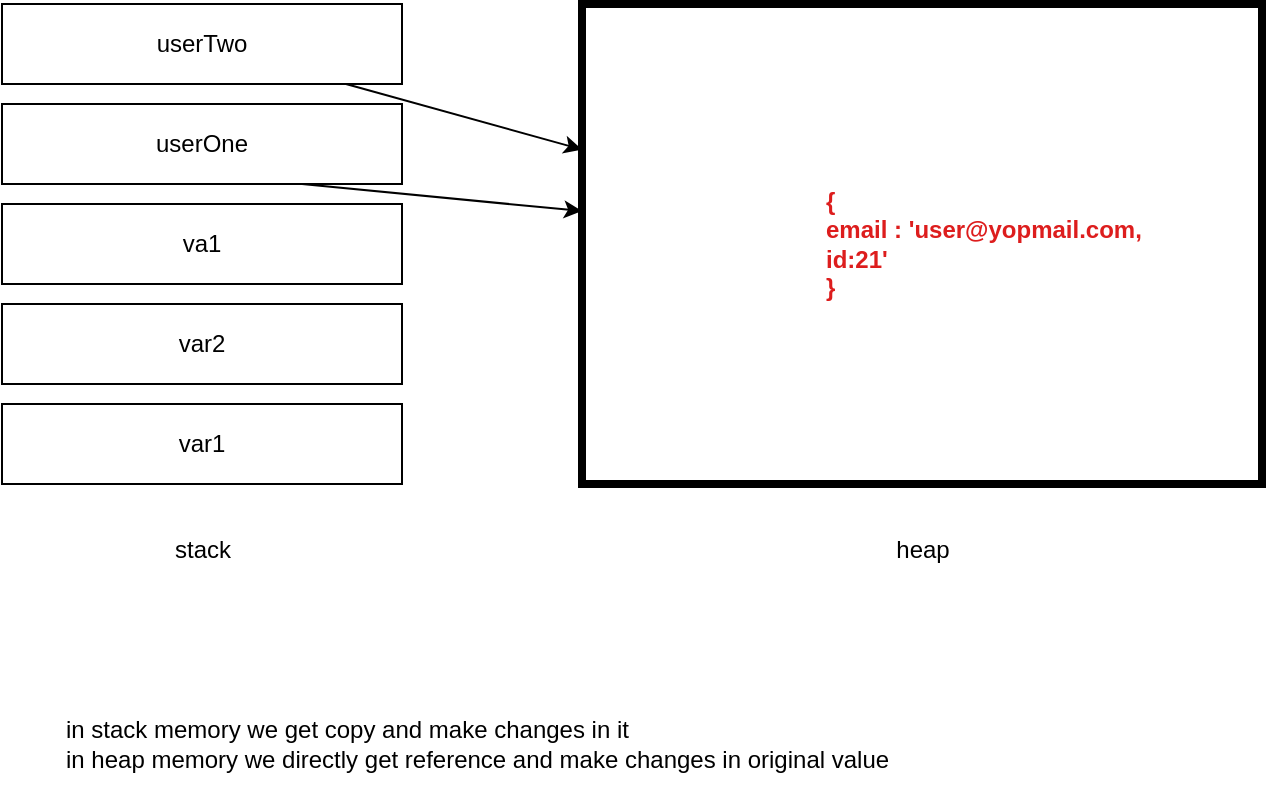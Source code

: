 <mxfile>
    <diagram id="yUGnrw_fA4Dhw62MlrLz" name="Page-1">
        <mxGraphModel dx="714" dy="713" grid="1" gridSize="10" guides="1" tooltips="1" connect="1" arrows="1" fold="1" page="1" pageScale="1" pageWidth="827" pageHeight="1169" math="0" shadow="0">
            <root>
                <mxCell id="0"/>
                <mxCell id="1" parent="0"/>
                <mxCell id="2" value="var1" style="rounded=0;whiteSpace=wrap;html=1;" vertex="1" parent="1">
                    <mxGeometry x="50" y="360" width="200" height="40" as="geometry"/>
                </mxCell>
                <mxCell id="3" value="var2" style="rounded=0;whiteSpace=wrap;html=1;" vertex="1" parent="1">
                    <mxGeometry x="50" y="310" width="200" height="40" as="geometry"/>
                </mxCell>
                <mxCell id="4" value="va1" style="rounded=0;whiteSpace=wrap;html=1;" vertex="1" parent="1">
                    <mxGeometry x="50" y="260" width="200" height="40" as="geometry"/>
                </mxCell>
                <mxCell id="14" style="edgeStyle=none;html=1;exitX=0.75;exitY=1;exitDx=0;exitDy=0;" edge="1" parent="1" source="5" target="7">
                    <mxGeometry relative="1" as="geometry"/>
                </mxCell>
                <mxCell id="5" value="userOne" style="rounded=0;whiteSpace=wrap;html=1;" vertex="1" parent="1">
                    <mxGeometry x="50" y="210" width="200" height="40" as="geometry"/>
                </mxCell>
                <mxCell id="13" style="edgeStyle=none;html=1;" edge="1" parent="1" source="6" target="7">
                    <mxGeometry relative="1" as="geometry"/>
                </mxCell>
                <mxCell id="6" value="userTwo" style="rounded=0;whiteSpace=wrap;html=1;" vertex="1" parent="1">
                    <mxGeometry x="50" y="160" width="200" height="40" as="geometry"/>
                </mxCell>
                <mxCell id="7" value="&lt;blockquote style=&quot;margin: 0 0 0 40px; border: none; padding: 0px;&quot;&gt;&lt;blockquote style=&quot;margin: 0 0 0 40px; border: none; padding: 0px;&quot;&gt;&lt;blockquote style=&quot;margin: 0 0 0 40px; border: none; padding: 0px;&quot;&gt;&lt;span style=&quot;background-color: light-dark(#ffffff, var(--ge-dark-color, #121212));&quot;&gt;&lt;font style=&quot;color: light-dark(rgb(221, 29, 29), rgb(237, 237, 237));&quot;&gt;&lt;b&gt;{&lt;/b&gt;&lt;/font&gt;&lt;/span&gt;&lt;/blockquote&gt;&lt;/blockquote&gt;&lt;blockquote style=&quot;margin: 0 0 0 40px; border: none; padding: 0px;&quot;&gt;&lt;blockquote style=&quot;margin: 0 0 0 40px; border: none; padding: 0px;&quot;&gt;&lt;div&gt;&lt;font style=&quot;background-color: light-dark(#ffffff, var(--ge-dark-color, #121212)); color: light-dark(rgb(221, 29, 29), rgb(237, 237, 237));&quot;&gt;&lt;b&gt;email : &#39;user@yopmail.com,&lt;/b&gt;&lt;/font&gt;&lt;/div&gt;&lt;/blockquote&gt;&lt;/blockquote&gt;&lt;blockquote style=&quot;margin: 0 0 0 40px; border: none; padding: 0px;&quot;&gt;&lt;blockquote style=&quot;margin: 0 0 0 40px; border: none; padding: 0px;&quot;&gt;&lt;div&gt;&lt;font style=&quot;background-color: light-dark(#ffffff, var(--ge-dark-color, #121212)); color: light-dark(rgb(221, 29, 29), rgb(237, 237, 237));&quot;&gt;&lt;b&gt;id:21&#39;&lt;/b&gt;&lt;/font&gt;&lt;/div&gt;&lt;/blockquote&gt;&lt;/blockquote&gt;&lt;blockquote style=&quot;margin: 0 0 0 40px; border: none; padding: 0px;&quot;&gt;&lt;blockquote style=&quot;margin: 0 0 0 40px; border: none; padding: 0px;&quot;&gt;&lt;div&gt;&lt;div&gt;&lt;span style=&quot;background-color: light-dark(#ffffff, var(--ge-dark-color, #121212));&quot;&gt;&lt;font style=&quot;color: light-dark(rgb(221, 29, 29), rgb(237, 237, 237));&quot;&gt;&lt;b&gt;}&lt;/b&gt;&lt;/font&gt;&lt;/span&gt;&lt;/div&gt;&lt;/div&gt;&lt;/blockquote&gt;&lt;/blockquote&gt;&lt;/blockquote&gt;" style="rounded=0;whiteSpace=wrap;html=1;align=left;strokeWidth=4;" vertex="1" parent="1">
                    <mxGeometry x="340" y="160" width="340" height="240" as="geometry"/>
                </mxCell>
                <mxCell id="8" value="stack" style="text;html=1;align=center;verticalAlign=middle;resizable=0;points=[];autosize=1;strokeColor=none;fillColor=none;" vertex="1" parent="1">
                    <mxGeometry x="125" y="418" width="50" height="30" as="geometry"/>
                </mxCell>
                <mxCell id="9" value="heap" style="text;html=1;align=center;verticalAlign=middle;resizable=0;points=[];autosize=1;strokeWidth=4;" vertex="1" parent="1">
                    <mxGeometry x="485" y="418" width="50" height="30" as="geometry"/>
                </mxCell>
                <mxCell id="15" value="in stack memory we get copy and make changes in it &lt;br&gt;in heap memory we directly get reference and make changes in original value" style="text;html=1;align=left;verticalAlign=middle;resizable=0;points=[];autosize=1;strokeColor=none;fillColor=none;" vertex="1" parent="1">
                    <mxGeometry x="80" y="510" width="440" height="40" as="geometry"/>
                </mxCell>
            </root>
        </mxGraphModel>
    </diagram>
</mxfile>
